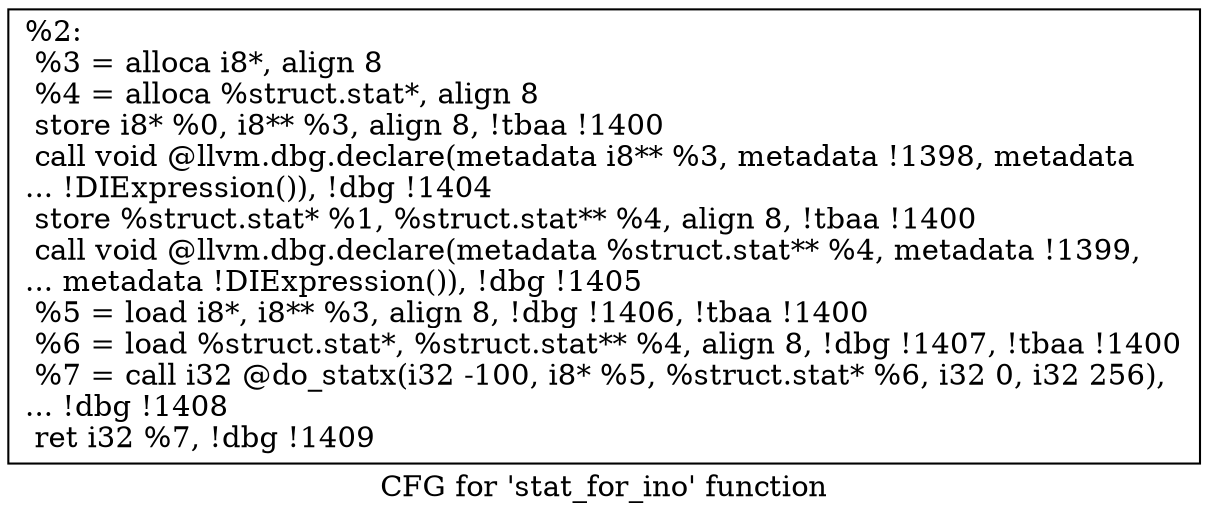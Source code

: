 digraph "CFG for 'stat_for_ino' function" {
	label="CFG for 'stat_for_ino' function";

	Node0xfe3330 [shape=record,label="{%2:\l  %3 = alloca i8*, align 8\l  %4 = alloca %struct.stat*, align 8\l  store i8* %0, i8** %3, align 8, !tbaa !1400\l  call void @llvm.dbg.declare(metadata i8** %3, metadata !1398, metadata\l... !DIExpression()), !dbg !1404\l  store %struct.stat* %1, %struct.stat** %4, align 8, !tbaa !1400\l  call void @llvm.dbg.declare(metadata %struct.stat** %4, metadata !1399,\l... metadata !DIExpression()), !dbg !1405\l  %5 = load i8*, i8** %3, align 8, !dbg !1406, !tbaa !1400\l  %6 = load %struct.stat*, %struct.stat** %4, align 8, !dbg !1407, !tbaa !1400\l  %7 = call i32 @do_statx(i32 -100, i8* %5, %struct.stat* %6, i32 0, i32 256),\l... !dbg !1408\l  ret i32 %7, !dbg !1409\l}"];
}
